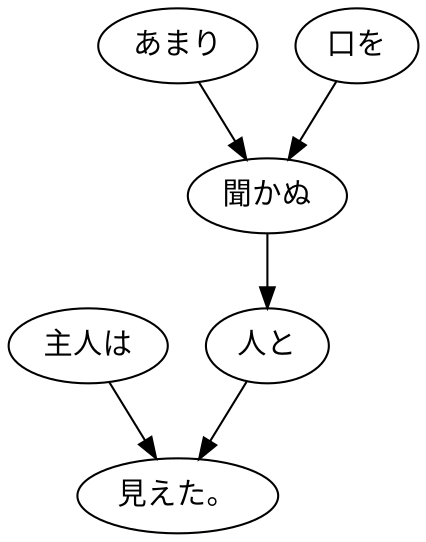 digraph graph62 {
	node0 [label="主人は"];
	node1 [label="あまり"];
	node2 [label="口を"];
	node3 [label="聞かぬ"];
	node4 [label="人と"];
	node5 [label="見えた。"];
	node0 -> node5;
	node1 -> node3;
	node2 -> node3;
	node3 -> node4;
	node4 -> node5;
}
